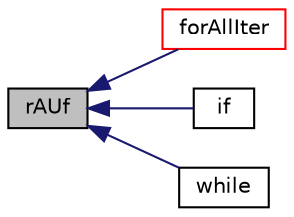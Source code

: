 digraph "rAUf"
{
  bgcolor="transparent";
  edge [fontname="Helvetica",fontsize="10",labelfontname="Helvetica",labelfontsize="10"];
  node [fontname="Helvetica",fontsize="10",shape=record];
  rankdir="LR";
  Node1 [label="rAUf",height=0.2,width=0.4,color="black", fillcolor="grey75", style="filled", fontcolor="black"];
  Node1 -> Node2 [dir="back",color="midnightblue",fontsize="10",style="solid",fontname="Helvetica"];
  Node2 [label="forAllIter",height=0.2,width=0.4,color="red",URL="$a03060.html#aaaca96f2de03e39be860dca1ff20ef39"];
  Node1 -> Node3 [dir="back",color="midnightblue",fontsize="10",style="solid",fontname="Helvetica"];
  Node3 [label="if",height=0.2,width=0.4,color="black",URL="$a03056.html#ad2c73447184ec55867eae60d4f47bc84"];
  Node1 -> Node4 [dir="back",color="midnightblue",fontsize="10",style="solid",fontname="Helvetica"];
  Node4 [label="while",height=0.2,width=0.4,color="black",URL="$a03030.html#ab13470e79e249d04c443bf59be9ff31d"];
}
